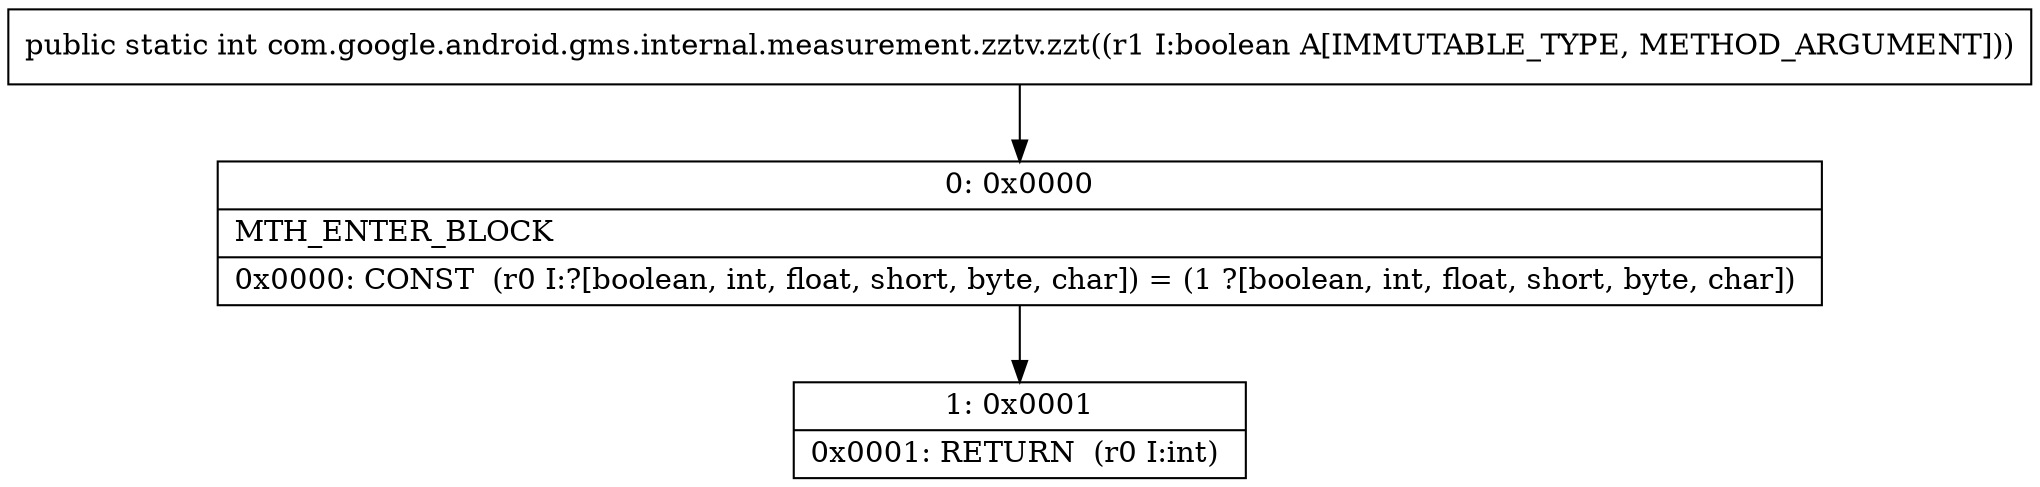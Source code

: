 digraph "CFG forcom.google.android.gms.internal.measurement.zztv.zzt(Z)I" {
Node_0 [shape=record,label="{0\:\ 0x0000|MTH_ENTER_BLOCK\l|0x0000: CONST  (r0 I:?[boolean, int, float, short, byte, char]) = (1 ?[boolean, int, float, short, byte, char]) \l}"];
Node_1 [shape=record,label="{1\:\ 0x0001|0x0001: RETURN  (r0 I:int) \l}"];
MethodNode[shape=record,label="{public static int com.google.android.gms.internal.measurement.zztv.zzt((r1 I:boolean A[IMMUTABLE_TYPE, METHOD_ARGUMENT])) }"];
MethodNode -> Node_0;
Node_0 -> Node_1;
}

